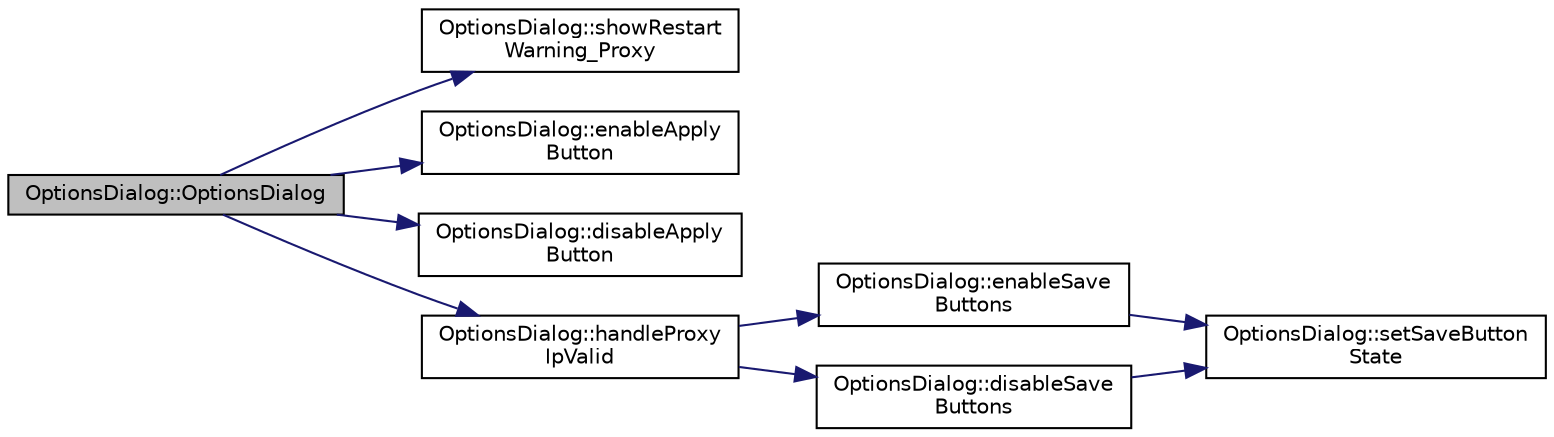 digraph "OptionsDialog::OptionsDialog"
{
  edge [fontname="Helvetica",fontsize="10",labelfontname="Helvetica",labelfontsize="10"];
  node [fontname="Helvetica",fontsize="10",shape=record];
  rankdir="LR";
  Node0 [label="OptionsDialog::OptionsDialog",height=0.2,width=0.4,color="black", fillcolor="grey75", style="filled", fontcolor="black"];
  Node0 -> Node1 [color="midnightblue",fontsize="10",style="solid",fontname="Helvetica"];
  Node1 [label="OptionsDialog::showRestart\lWarning_Proxy",height=0.2,width=0.4,color="black", fillcolor="white", style="filled",URL="$db/d61/class_options_dialog.html#aa50e8f641e4808eab7218063dcaad9fe"];
  Node0 -> Node2 [color="midnightblue",fontsize="10",style="solid",fontname="Helvetica"];
  Node2 [label="OptionsDialog::enableApply\lButton",height=0.2,width=0.4,color="black", fillcolor="white", style="filled",URL="$db/d61/class_options_dialog.html#ac1aa6a47065078db7ada8de68d8b3ef1"];
  Node0 -> Node3 [color="midnightblue",fontsize="10",style="solid",fontname="Helvetica"];
  Node3 [label="OptionsDialog::disableApply\lButton",height=0.2,width=0.4,color="black", fillcolor="white", style="filled",URL="$db/d61/class_options_dialog.html#ae3aaedbe95a325e88d64422b92b58d2e"];
  Node0 -> Node4 [color="midnightblue",fontsize="10",style="solid",fontname="Helvetica"];
  Node4 [label="OptionsDialog::handleProxy\lIpValid",height=0.2,width=0.4,color="black", fillcolor="white", style="filled",URL="$db/d61/class_options_dialog.html#a02f0929b97d19abd36d402af189d02b4"];
  Node4 -> Node5 [color="midnightblue",fontsize="10",style="solid",fontname="Helvetica"];
  Node5 [label="OptionsDialog::enableSave\lButtons",height=0.2,width=0.4,color="black", fillcolor="white", style="filled",URL="$db/d61/class_options_dialog.html#a52a83a146b2c30e9840e49b47666a441"];
  Node5 -> Node6 [color="midnightblue",fontsize="10",style="solid",fontname="Helvetica"];
  Node6 [label="OptionsDialog::setSaveButton\lState",height=0.2,width=0.4,color="black", fillcolor="white", style="filled",URL="$db/d61/class_options_dialog.html#a14ead5c45ecea93877ddcab8ab919043"];
  Node4 -> Node7 [color="midnightblue",fontsize="10",style="solid",fontname="Helvetica"];
  Node7 [label="OptionsDialog::disableSave\lButtons",height=0.2,width=0.4,color="black", fillcolor="white", style="filled",URL="$db/d61/class_options_dialog.html#a864310ba6ce37f4d7ae6800f0a49fc5c"];
  Node7 -> Node6 [color="midnightblue",fontsize="10",style="solid",fontname="Helvetica"];
}
